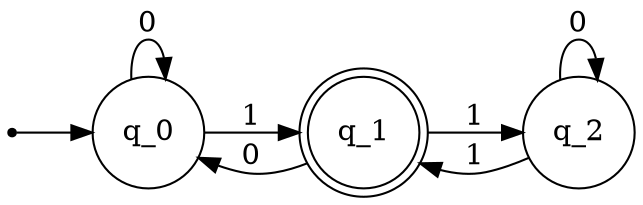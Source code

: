 digraph dfa_1 {
	rankdir=LR;
	size="8,5"
	node [shape=point]; qi
	node [shape=doublecircle]; q_1
	node [shape=circle]
	qi -> q_0
	q_0 -> q_0 [label="0"];
	q_0 -> q_1 [label="1"];
	q_1 -> q_0 [label="0"];
	q_1 -> q_2 [label="1"];
	q_2 -> q_1 [label="1"];
	q_2 -> q_2 [label="0"];
}
